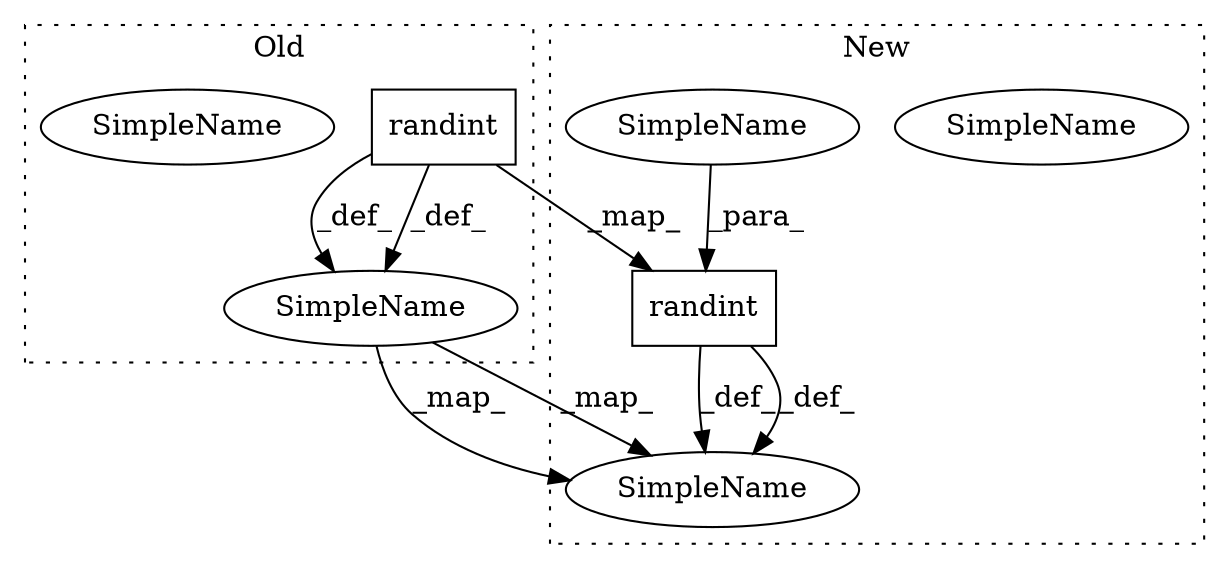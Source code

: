 digraph G {
subgraph cluster0 {
1 [label="randint" a="32" s="5297,5320" l="8,1" shape="box"];
3 [label="SimpleName" a="42" s="5343" l="6" shape="ellipse"];
6 [label="SimpleName" a="42" s="5343" l="6" shape="ellipse"];
label = "Old";
style="dotted";
}
subgraph cluster1 {
2 [label="randint" a="32" s="4627,4671" l="8,2" shape="box"];
4 [label="SimpleName" a="42" s="5074" l="6" shape="ellipse"];
5 [label="SimpleName" a="42" s="5074" l="6" shape="ellipse"];
7 [label="SimpleName" a="42" s="" l="" shape="ellipse"];
label = "New";
style="dotted";
}
1 -> 6 [label="_def_"];
1 -> 2 [label="_map_"];
1 -> 6 [label="_def_"];
2 -> 5 [label="_def_"];
2 -> 5 [label="_def_"];
6 -> 5 [label="_map_"];
6 -> 5 [label="_map_"];
7 -> 2 [label="_para_"];
}